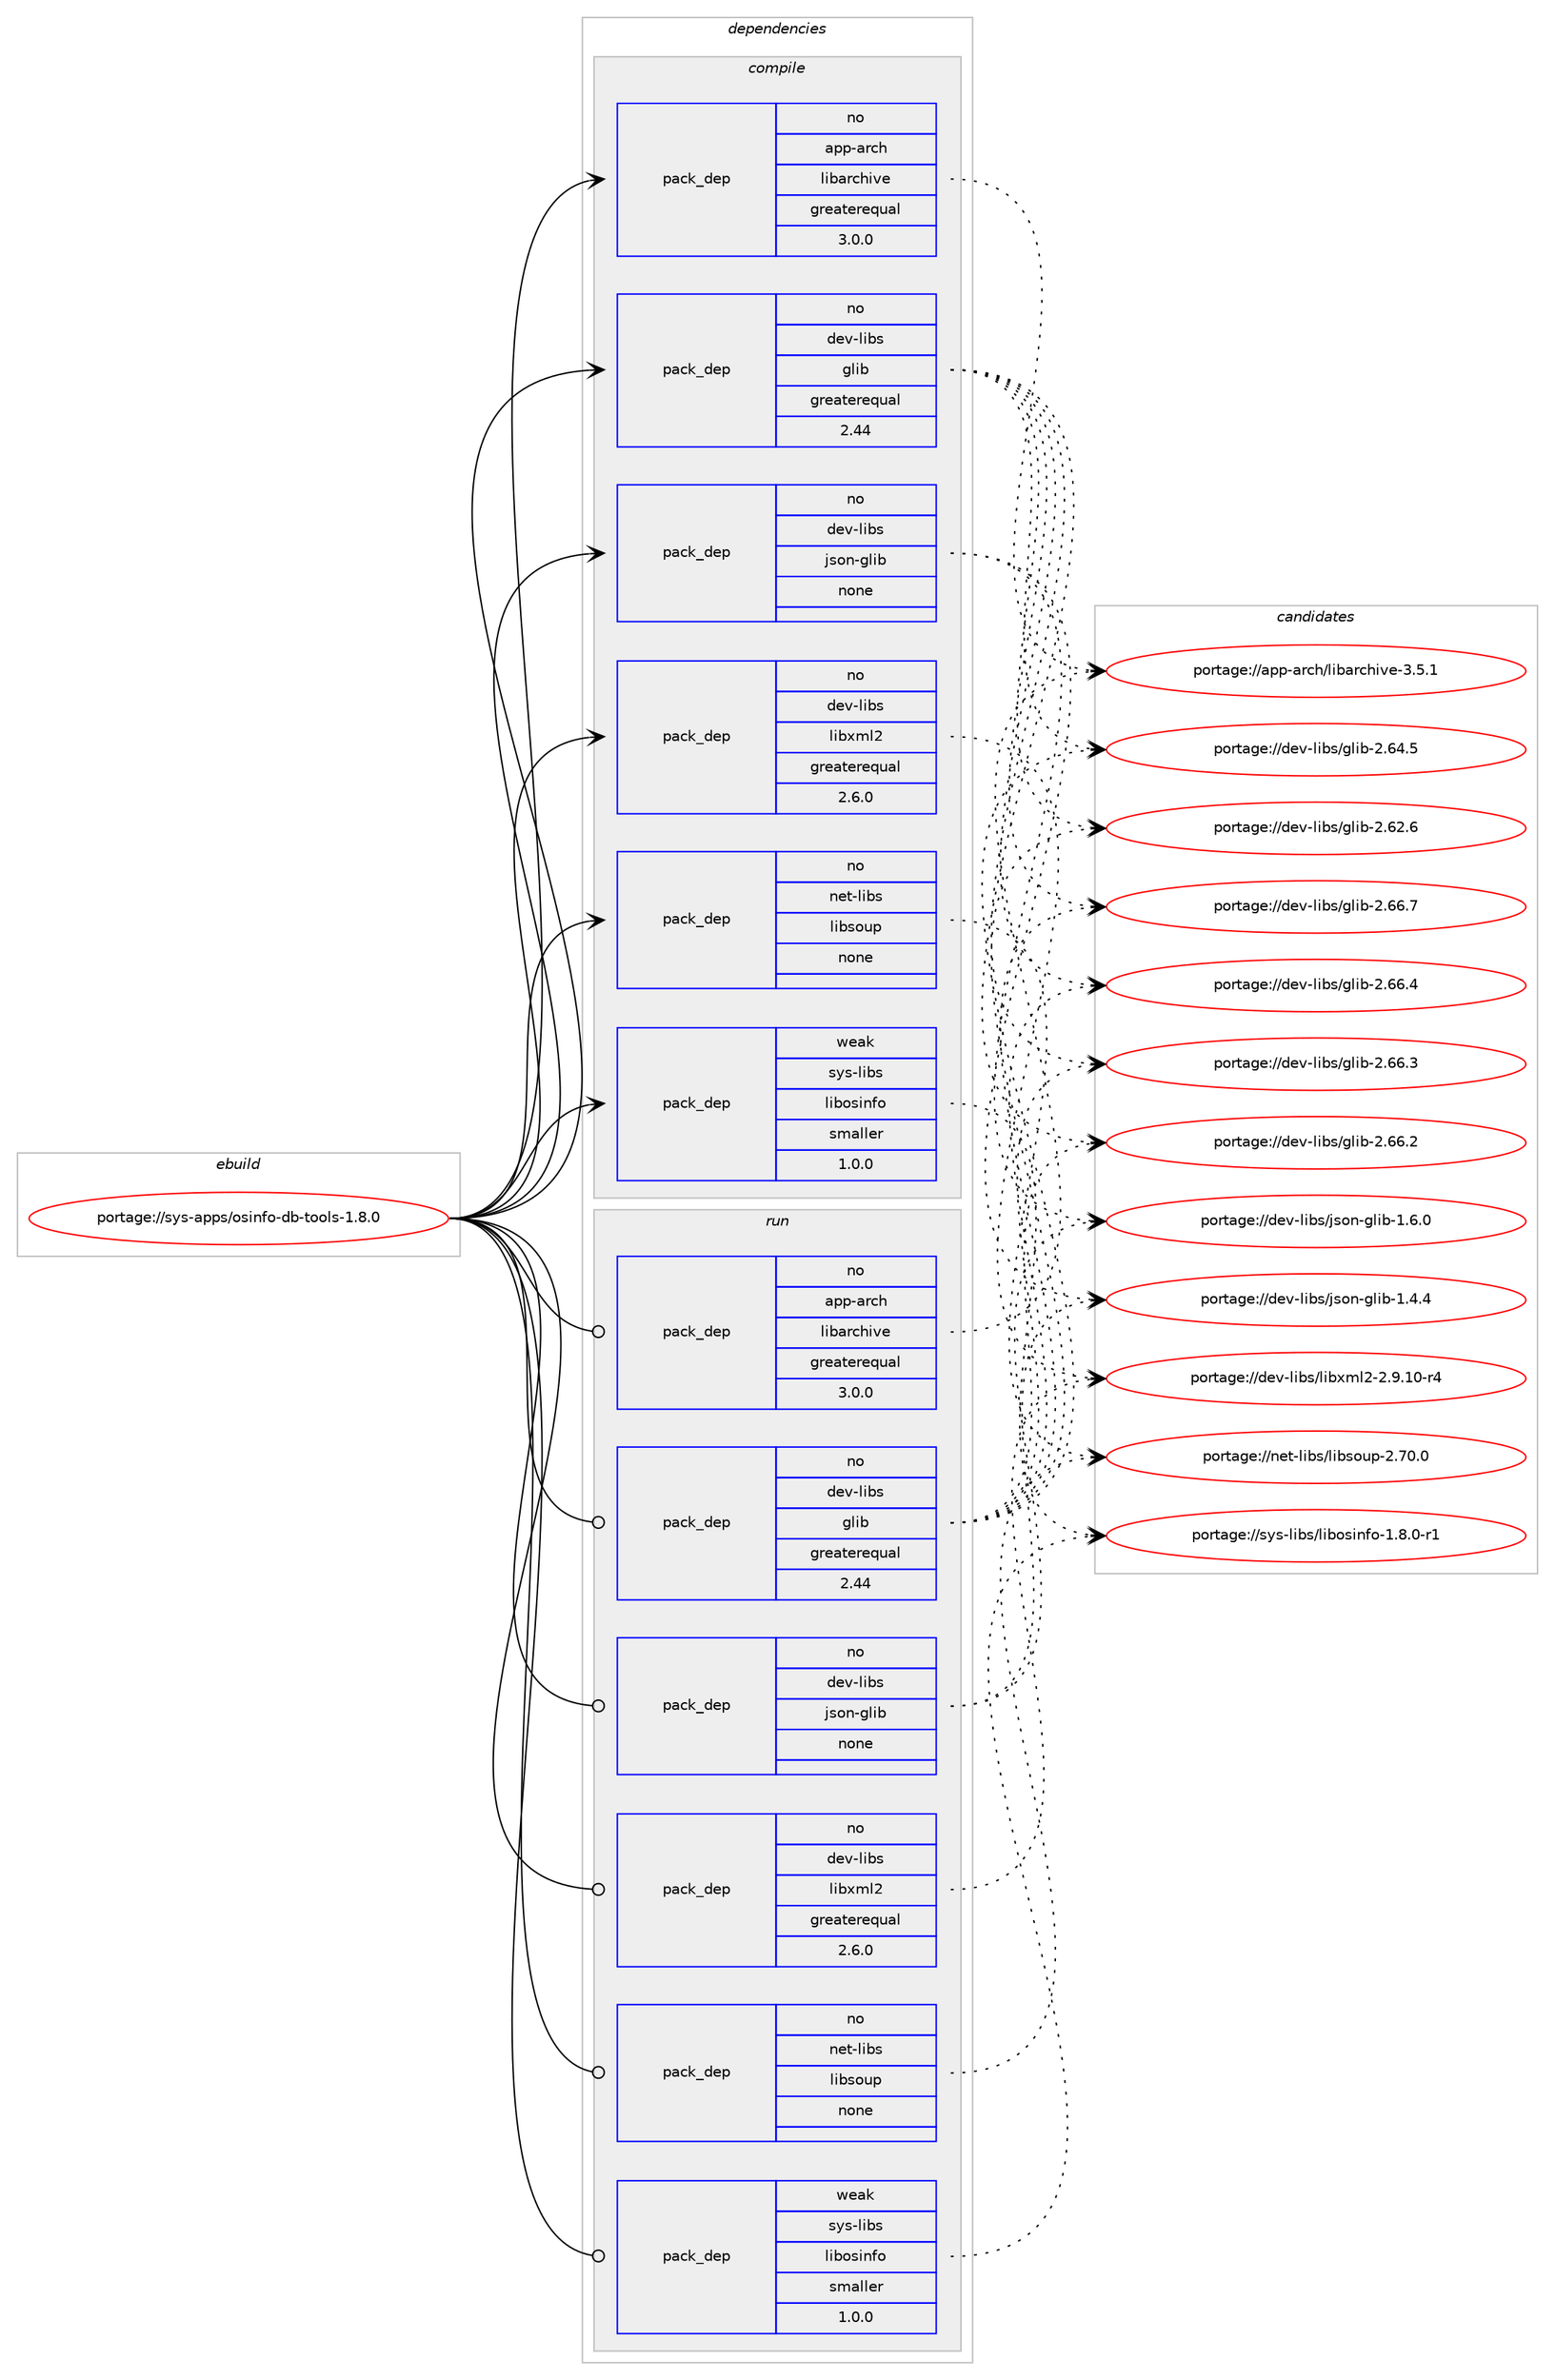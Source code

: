 digraph prolog {

# *************
# Graph options
# *************

newrank=true;
concentrate=true;
compound=true;
graph [rankdir=LR,fontname=Helvetica,fontsize=10,ranksep=1.5];#, ranksep=2.5, nodesep=0.2];
edge  [arrowhead=vee];
node  [fontname=Helvetica,fontsize=10];

# **********
# The ebuild
# **********

subgraph cluster_leftcol {
color=gray;
rank=same;
label=<<i>ebuild</i>>;
id [label="portage://sys-apps/osinfo-db-tools-1.8.0", color=red, width=4, href="../sys-apps/osinfo-db-tools-1.8.0.svg"];
}

# ****************
# The dependencies
# ****************

subgraph cluster_midcol {
color=gray;
label=<<i>dependencies</i>>;
subgraph cluster_compile {
fillcolor="#eeeeee";
style=filled;
label=<<i>compile</i>>;
subgraph pack5497 {
dependency7746 [label=<<TABLE BORDER="0" CELLBORDER="1" CELLSPACING="0" CELLPADDING="4" WIDTH="220"><TR><TD ROWSPAN="6" CELLPADDING="30">pack_dep</TD></TR><TR><TD WIDTH="110">no</TD></TR><TR><TD>app-arch</TD></TR><TR><TD>libarchive</TD></TR><TR><TD>greaterequal</TD></TR><TR><TD>3.0.0</TD></TR></TABLE>>, shape=none, color=blue];
}
id:e -> dependency7746:w [weight=20,style="solid",arrowhead="vee"];
subgraph pack5498 {
dependency7747 [label=<<TABLE BORDER="0" CELLBORDER="1" CELLSPACING="0" CELLPADDING="4" WIDTH="220"><TR><TD ROWSPAN="6" CELLPADDING="30">pack_dep</TD></TR><TR><TD WIDTH="110">no</TD></TR><TR><TD>dev-libs</TD></TR><TR><TD>glib</TD></TR><TR><TD>greaterequal</TD></TR><TR><TD>2.44</TD></TR></TABLE>>, shape=none, color=blue];
}
id:e -> dependency7747:w [weight=20,style="solid",arrowhead="vee"];
subgraph pack5499 {
dependency7748 [label=<<TABLE BORDER="0" CELLBORDER="1" CELLSPACING="0" CELLPADDING="4" WIDTH="220"><TR><TD ROWSPAN="6" CELLPADDING="30">pack_dep</TD></TR><TR><TD WIDTH="110">no</TD></TR><TR><TD>dev-libs</TD></TR><TR><TD>json-glib</TD></TR><TR><TD>none</TD></TR><TR><TD></TD></TR></TABLE>>, shape=none, color=blue];
}
id:e -> dependency7748:w [weight=20,style="solid",arrowhead="vee"];
subgraph pack5500 {
dependency7749 [label=<<TABLE BORDER="0" CELLBORDER="1" CELLSPACING="0" CELLPADDING="4" WIDTH="220"><TR><TD ROWSPAN="6" CELLPADDING="30">pack_dep</TD></TR><TR><TD WIDTH="110">no</TD></TR><TR><TD>dev-libs</TD></TR><TR><TD>libxml2</TD></TR><TR><TD>greaterequal</TD></TR><TR><TD>2.6.0</TD></TR></TABLE>>, shape=none, color=blue];
}
id:e -> dependency7749:w [weight=20,style="solid",arrowhead="vee"];
subgraph pack5501 {
dependency7750 [label=<<TABLE BORDER="0" CELLBORDER="1" CELLSPACING="0" CELLPADDING="4" WIDTH="220"><TR><TD ROWSPAN="6" CELLPADDING="30">pack_dep</TD></TR><TR><TD WIDTH="110">no</TD></TR><TR><TD>net-libs</TD></TR><TR><TD>libsoup</TD></TR><TR><TD>none</TD></TR><TR><TD></TD></TR></TABLE>>, shape=none, color=blue];
}
id:e -> dependency7750:w [weight=20,style="solid",arrowhead="vee"];
subgraph pack5502 {
dependency7751 [label=<<TABLE BORDER="0" CELLBORDER="1" CELLSPACING="0" CELLPADDING="4" WIDTH="220"><TR><TD ROWSPAN="6" CELLPADDING="30">pack_dep</TD></TR><TR><TD WIDTH="110">weak</TD></TR><TR><TD>sys-libs</TD></TR><TR><TD>libosinfo</TD></TR><TR><TD>smaller</TD></TR><TR><TD>1.0.0</TD></TR></TABLE>>, shape=none, color=blue];
}
id:e -> dependency7751:w [weight=20,style="solid",arrowhead="vee"];
}
subgraph cluster_compileandrun {
fillcolor="#eeeeee";
style=filled;
label=<<i>compile and run</i>>;
}
subgraph cluster_run {
fillcolor="#eeeeee";
style=filled;
label=<<i>run</i>>;
subgraph pack5503 {
dependency7752 [label=<<TABLE BORDER="0" CELLBORDER="1" CELLSPACING="0" CELLPADDING="4" WIDTH="220"><TR><TD ROWSPAN="6" CELLPADDING="30">pack_dep</TD></TR><TR><TD WIDTH="110">no</TD></TR><TR><TD>app-arch</TD></TR><TR><TD>libarchive</TD></TR><TR><TD>greaterequal</TD></TR><TR><TD>3.0.0</TD></TR></TABLE>>, shape=none, color=blue];
}
id:e -> dependency7752:w [weight=20,style="solid",arrowhead="odot"];
subgraph pack5504 {
dependency7753 [label=<<TABLE BORDER="0" CELLBORDER="1" CELLSPACING="0" CELLPADDING="4" WIDTH="220"><TR><TD ROWSPAN="6" CELLPADDING="30">pack_dep</TD></TR><TR><TD WIDTH="110">no</TD></TR><TR><TD>dev-libs</TD></TR><TR><TD>glib</TD></TR><TR><TD>greaterequal</TD></TR><TR><TD>2.44</TD></TR></TABLE>>, shape=none, color=blue];
}
id:e -> dependency7753:w [weight=20,style="solid",arrowhead="odot"];
subgraph pack5505 {
dependency7754 [label=<<TABLE BORDER="0" CELLBORDER="1" CELLSPACING="0" CELLPADDING="4" WIDTH="220"><TR><TD ROWSPAN="6" CELLPADDING="30">pack_dep</TD></TR><TR><TD WIDTH="110">no</TD></TR><TR><TD>dev-libs</TD></TR><TR><TD>json-glib</TD></TR><TR><TD>none</TD></TR><TR><TD></TD></TR></TABLE>>, shape=none, color=blue];
}
id:e -> dependency7754:w [weight=20,style="solid",arrowhead="odot"];
subgraph pack5506 {
dependency7755 [label=<<TABLE BORDER="0" CELLBORDER="1" CELLSPACING="0" CELLPADDING="4" WIDTH="220"><TR><TD ROWSPAN="6" CELLPADDING="30">pack_dep</TD></TR><TR><TD WIDTH="110">no</TD></TR><TR><TD>dev-libs</TD></TR><TR><TD>libxml2</TD></TR><TR><TD>greaterequal</TD></TR><TR><TD>2.6.0</TD></TR></TABLE>>, shape=none, color=blue];
}
id:e -> dependency7755:w [weight=20,style="solid",arrowhead="odot"];
subgraph pack5507 {
dependency7756 [label=<<TABLE BORDER="0" CELLBORDER="1" CELLSPACING="0" CELLPADDING="4" WIDTH="220"><TR><TD ROWSPAN="6" CELLPADDING="30">pack_dep</TD></TR><TR><TD WIDTH="110">no</TD></TR><TR><TD>net-libs</TD></TR><TR><TD>libsoup</TD></TR><TR><TD>none</TD></TR><TR><TD></TD></TR></TABLE>>, shape=none, color=blue];
}
id:e -> dependency7756:w [weight=20,style="solid",arrowhead="odot"];
subgraph pack5508 {
dependency7757 [label=<<TABLE BORDER="0" CELLBORDER="1" CELLSPACING="0" CELLPADDING="4" WIDTH="220"><TR><TD ROWSPAN="6" CELLPADDING="30">pack_dep</TD></TR><TR><TD WIDTH="110">weak</TD></TR><TR><TD>sys-libs</TD></TR><TR><TD>libosinfo</TD></TR><TR><TD>smaller</TD></TR><TR><TD>1.0.0</TD></TR></TABLE>>, shape=none, color=blue];
}
id:e -> dependency7757:w [weight=20,style="solid",arrowhead="odot"];
}
}

# **************
# The candidates
# **************

subgraph cluster_choices {
rank=same;
color=gray;
label=<<i>candidates</i>>;

subgraph choice5497 {
color=black;
nodesep=1;
choice9711211245971149910447108105989711499104105118101455146534649 [label="portage://app-arch/libarchive-3.5.1", color=red, width=4,href="../app-arch/libarchive-3.5.1.svg"];
dependency7746:e -> choice9711211245971149910447108105989711499104105118101455146534649:w [style=dotted,weight="100"];
}
subgraph choice5498 {
color=black;
nodesep=1;
choice1001011184510810598115471031081059845504654544655 [label="portage://dev-libs/glib-2.66.7", color=red, width=4,href="../dev-libs/glib-2.66.7.svg"];
choice1001011184510810598115471031081059845504654544652 [label="portage://dev-libs/glib-2.66.4", color=red, width=4,href="../dev-libs/glib-2.66.4.svg"];
choice1001011184510810598115471031081059845504654544651 [label="portage://dev-libs/glib-2.66.3", color=red, width=4,href="../dev-libs/glib-2.66.3.svg"];
choice1001011184510810598115471031081059845504654544650 [label="portage://dev-libs/glib-2.66.2", color=red, width=4,href="../dev-libs/glib-2.66.2.svg"];
choice1001011184510810598115471031081059845504654524653 [label="portage://dev-libs/glib-2.64.5", color=red, width=4,href="../dev-libs/glib-2.64.5.svg"];
choice1001011184510810598115471031081059845504654504654 [label="portage://dev-libs/glib-2.62.6", color=red, width=4,href="../dev-libs/glib-2.62.6.svg"];
dependency7747:e -> choice1001011184510810598115471031081059845504654544655:w [style=dotted,weight="100"];
dependency7747:e -> choice1001011184510810598115471031081059845504654544652:w [style=dotted,weight="100"];
dependency7747:e -> choice1001011184510810598115471031081059845504654544651:w [style=dotted,weight="100"];
dependency7747:e -> choice1001011184510810598115471031081059845504654544650:w [style=dotted,weight="100"];
dependency7747:e -> choice1001011184510810598115471031081059845504654524653:w [style=dotted,weight="100"];
dependency7747:e -> choice1001011184510810598115471031081059845504654504654:w [style=dotted,weight="100"];
}
subgraph choice5499 {
color=black;
nodesep=1;
choice1001011184510810598115471061151111104510310810598454946544648 [label="portage://dev-libs/json-glib-1.6.0", color=red, width=4,href="../dev-libs/json-glib-1.6.0.svg"];
choice1001011184510810598115471061151111104510310810598454946524652 [label="portage://dev-libs/json-glib-1.4.4", color=red, width=4,href="../dev-libs/json-glib-1.4.4.svg"];
dependency7748:e -> choice1001011184510810598115471061151111104510310810598454946544648:w [style=dotted,weight="100"];
dependency7748:e -> choice1001011184510810598115471061151111104510310810598454946524652:w [style=dotted,weight="100"];
}
subgraph choice5500 {
color=black;
nodesep=1;
choice1001011184510810598115471081059812010910850455046574649484511452 [label="portage://dev-libs/libxml2-2.9.10-r4", color=red, width=4,href="../dev-libs/libxml2-2.9.10-r4.svg"];
dependency7749:e -> choice1001011184510810598115471081059812010910850455046574649484511452:w [style=dotted,weight="100"];
}
subgraph choice5501 {
color=black;
nodesep=1;
choice1101011164510810598115471081059811511111711245504655484648 [label="portage://net-libs/libsoup-2.70.0", color=red, width=4,href="../net-libs/libsoup-2.70.0.svg"];
dependency7750:e -> choice1101011164510810598115471081059811511111711245504655484648:w [style=dotted,weight="100"];
}
subgraph choice5502 {
color=black;
nodesep=1;
choice115121115451081059811547108105981111151051101021114549465646484511449 [label="portage://sys-libs/libosinfo-1.8.0-r1", color=red, width=4,href="../sys-libs/libosinfo-1.8.0-r1.svg"];
dependency7751:e -> choice115121115451081059811547108105981111151051101021114549465646484511449:w [style=dotted,weight="100"];
}
subgraph choice5503 {
color=black;
nodesep=1;
choice9711211245971149910447108105989711499104105118101455146534649 [label="portage://app-arch/libarchive-3.5.1", color=red, width=4,href="../app-arch/libarchive-3.5.1.svg"];
dependency7752:e -> choice9711211245971149910447108105989711499104105118101455146534649:w [style=dotted,weight="100"];
}
subgraph choice5504 {
color=black;
nodesep=1;
choice1001011184510810598115471031081059845504654544655 [label="portage://dev-libs/glib-2.66.7", color=red, width=4,href="../dev-libs/glib-2.66.7.svg"];
choice1001011184510810598115471031081059845504654544652 [label="portage://dev-libs/glib-2.66.4", color=red, width=4,href="../dev-libs/glib-2.66.4.svg"];
choice1001011184510810598115471031081059845504654544651 [label="portage://dev-libs/glib-2.66.3", color=red, width=4,href="../dev-libs/glib-2.66.3.svg"];
choice1001011184510810598115471031081059845504654544650 [label="portage://dev-libs/glib-2.66.2", color=red, width=4,href="../dev-libs/glib-2.66.2.svg"];
choice1001011184510810598115471031081059845504654524653 [label="portage://dev-libs/glib-2.64.5", color=red, width=4,href="../dev-libs/glib-2.64.5.svg"];
choice1001011184510810598115471031081059845504654504654 [label="portage://dev-libs/glib-2.62.6", color=red, width=4,href="../dev-libs/glib-2.62.6.svg"];
dependency7753:e -> choice1001011184510810598115471031081059845504654544655:w [style=dotted,weight="100"];
dependency7753:e -> choice1001011184510810598115471031081059845504654544652:w [style=dotted,weight="100"];
dependency7753:e -> choice1001011184510810598115471031081059845504654544651:w [style=dotted,weight="100"];
dependency7753:e -> choice1001011184510810598115471031081059845504654544650:w [style=dotted,weight="100"];
dependency7753:e -> choice1001011184510810598115471031081059845504654524653:w [style=dotted,weight="100"];
dependency7753:e -> choice1001011184510810598115471031081059845504654504654:w [style=dotted,weight="100"];
}
subgraph choice5505 {
color=black;
nodesep=1;
choice1001011184510810598115471061151111104510310810598454946544648 [label="portage://dev-libs/json-glib-1.6.0", color=red, width=4,href="../dev-libs/json-glib-1.6.0.svg"];
choice1001011184510810598115471061151111104510310810598454946524652 [label="portage://dev-libs/json-glib-1.4.4", color=red, width=4,href="../dev-libs/json-glib-1.4.4.svg"];
dependency7754:e -> choice1001011184510810598115471061151111104510310810598454946544648:w [style=dotted,weight="100"];
dependency7754:e -> choice1001011184510810598115471061151111104510310810598454946524652:w [style=dotted,weight="100"];
}
subgraph choice5506 {
color=black;
nodesep=1;
choice1001011184510810598115471081059812010910850455046574649484511452 [label="portage://dev-libs/libxml2-2.9.10-r4", color=red, width=4,href="../dev-libs/libxml2-2.9.10-r4.svg"];
dependency7755:e -> choice1001011184510810598115471081059812010910850455046574649484511452:w [style=dotted,weight="100"];
}
subgraph choice5507 {
color=black;
nodesep=1;
choice1101011164510810598115471081059811511111711245504655484648 [label="portage://net-libs/libsoup-2.70.0", color=red, width=4,href="../net-libs/libsoup-2.70.0.svg"];
dependency7756:e -> choice1101011164510810598115471081059811511111711245504655484648:w [style=dotted,weight="100"];
}
subgraph choice5508 {
color=black;
nodesep=1;
choice115121115451081059811547108105981111151051101021114549465646484511449 [label="portage://sys-libs/libosinfo-1.8.0-r1", color=red, width=4,href="../sys-libs/libosinfo-1.8.0-r1.svg"];
dependency7757:e -> choice115121115451081059811547108105981111151051101021114549465646484511449:w [style=dotted,weight="100"];
}
}

}
